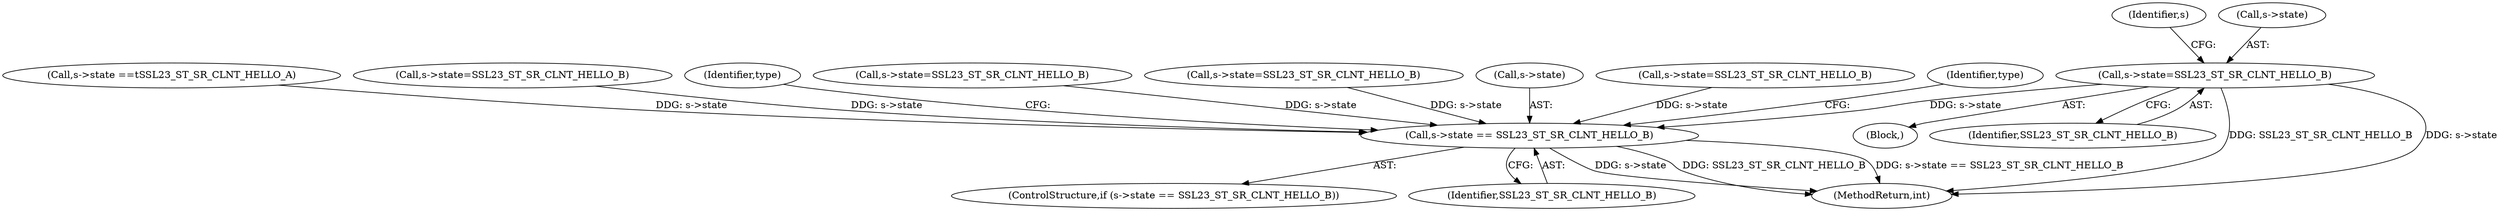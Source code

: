 digraph "0_openssl_6ce9687b5aba5391fc0de50e18779eb676d0e04d@pointer" {
"1000380" [label="(Call,s->state=SSL23_ST_SR_CLNT_HELLO_B)"];
"1000708" [label="(Call,s->state == SSL23_ST_SR_CLNT_HELLO_B)"];
"1000177" [label="(Call,s->state ==\tSSL23_ST_SR_CLNT_HELLO_A)"];
"1000317" [label="(Call,s->state=SSL23_ST_SR_CLNT_HELLO_B)"];
"1000691" [label="(Identifier,s)"];
"1000374" [label="(Block,)"];
"1000715" [label="(Identifier,type)"];
"1000361" [label="(Call,s->state=SSL23_ST_SR_CLNT_HELLO_B)"];
"1000707" [label="(ControlStructure,if (s->state == SSL23_ST_SR_CLNT_HELLO_B))"];
"1000411" [label="(Call,s->state=SSL23_ST_SR_CLNT_HELLO_B)"];
"1000381" [label="(Call,s->state)"];
"1000712" [label="(Identifier,SSL23_ST_SR_CLNT_HELLO_B)"];
"1000384" [label="(Identifier,SSL23_ST_SR_CLNT_HELLO_B)"];
"1000709" [label="(Call,s->state)"];
"1000342" [label="(Call,s->state=SSL23_ST_SR_CLNT_HELLO_B)"];
"1001051" [label="(Identifier,type)"];
"1000708" [label="(Call,s->state == SSL23_ST_SR_CLNT_HELLO_B)"];
"1000380" [label="(Call,s->state=SSL23_ST_SR_CLNT_HELLO_B)"];
"1001246" [label="(MethodReturn,int)"];
"1000380" -> "1000374"  [label="AST: "];
"1000380" -> "1000384"  [label="CFG: "];
"1000381" -> "1000380"  [label="AST: "];
"1000384" -> "1000380"  [label="AST: "];
"1000691" -> "1000380"  [label="CFG: "];
"1000380" -> "1001246"  [label="DDG: SSL23_ST_SR_CLNT_HELLO_B"];
"1000380" -> "1001246"  [label="DDG: s->state"];
"1000380" -> "1000708"  [label="DDG: s->state"];
"1000708" -> "1000707"  [label="AST: "];
"1000708" -> "1000712"  [label="CFG: "];
"1000709" -> "1000708"  [label="AST: "];
"1000712" -> "1000708"  [label="AST: "];
"1000715" -> "1000708"  [label="CFG: "];
"1001051" -> "1000708"  [label="CFG: "];
"1000708" -> "1001246"  [label="DDG: s->state"];
"1000708" -> "1001246"  [label="DDG: SSL23_ST_SR_CLNT_HELLO_B"];
"1000708" -> "1001246"  [label="DDG: s->state == SSL23_ST_SR_CLNT_HELLO_B"];
"1000177" -> "1000708"  [label="DDG: s->state"];
"1000411" -> "1000708"  [label="DDG: s->state"];
"1000361" -> "1000708"  [label="DDG: s->state"];
"1000342" -> "1000708"  [label="DDG: s->state"];
"1000317" -> "1000708"  [label="DDG: s->state"];
}
